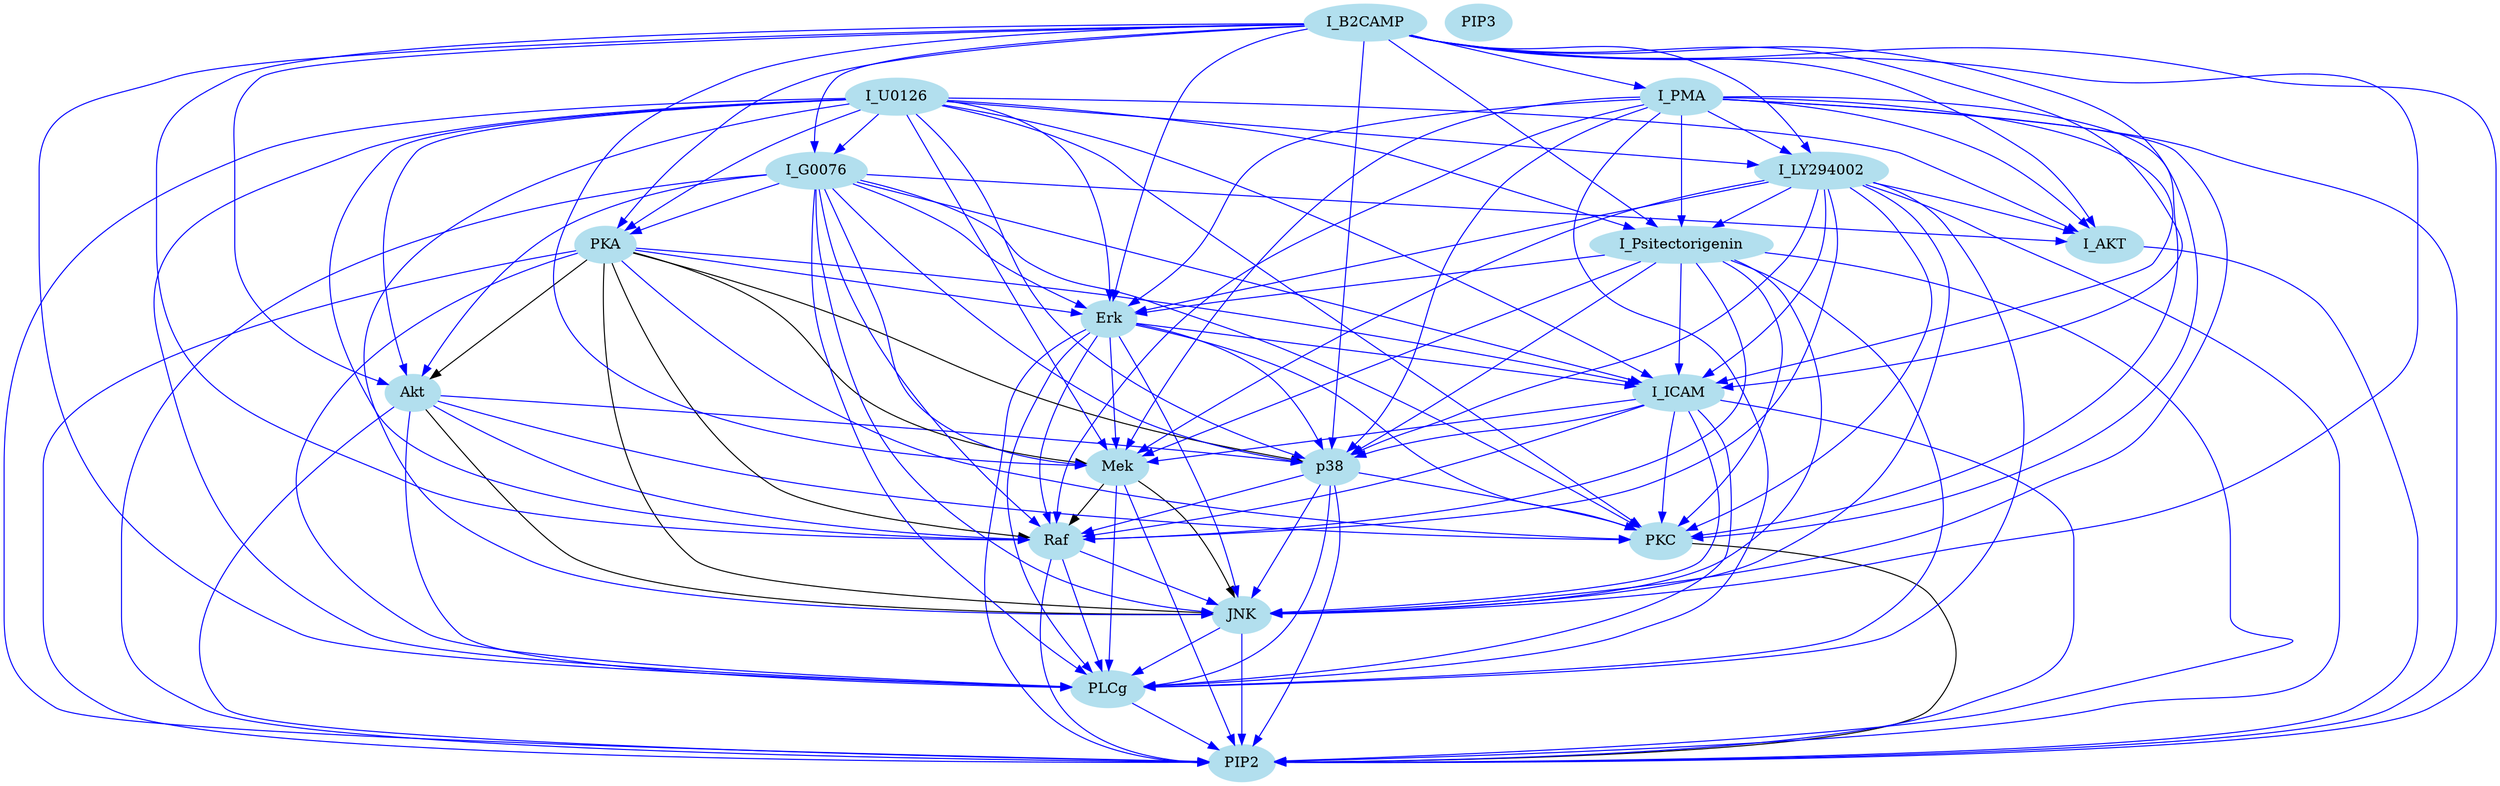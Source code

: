 digraph ofzo {
node [color=lightblue2, style=filled];
edge [color=blue];
"Raf";
"Mek";
"PLCg";
"PIP2";
"PIP3";
"Erk";
"Akt";
"PKA";
"PKC";
"p38";
"JNK";
"I_ICAM";
"I_AKT";
"I_G0076";
"I_Psitectorigenin";
"I_U0126";
"I_LY294002";
"I_PMA";
"I_B2CAMP";
"Raf" -> "PLCg" ;
"Raf" -> "PIP2" ;
"Raf" -> "JNK" ;
"Mek" -> "Raf" [color=black];
"Mek" -> "PLCg" ;
"Mek" -> "PIP2" ;
"Mek" -> "JNK" [color=black];
"PLCg" -> "PIP2" ;
"Erk" -> "Raf" ;
"Erk" -> "Mek" ;
"Erk" -> "PLCg" ;
"Erk" -> "PIP2" ;
"Erk" -> "PKC" ;
"Erk" -> "p38" ;
"Erk" -> "JNK" ;
"Erk" -> "I_ICAM" ;
"Akt" -> "Raf" ;
"Akt" -> "PLCg" ;
"Akt" -> "PIP2" ;
"Akt" -> "PKC" ;
"Akt" -> "p38" ;
"Akt" -> "JNK" [color=black];
"PKA" -> "Raf" [color=black];
"PKA" -> "Mek" [color=black];
"PKA" -> "PLCg" ;
"PKA" -> "PIP2" ;
"PKA" -> "Erk" ;
"PKA" -> "Akt" [color=black];
"PKA" -> "PKC" ;
"PKA" -> "p38" [color=black];
"PKA" -> "JNK" [color=black];
"PKA" -> "I_ICAM" ;
"PKC" -> "PIP2" [color=black];
"p38" -> "Raf" ;
"p38" -> "PLCg" ;
"p38" -> "PIP2" ;
"p38" -> "PKC" ;
"p38" -> "JNK" ;
"JNK" -> "PLCg" ;
"JNK" -> "PIP2" ;
"I_ICAM" -> "Raf" ;
"I_ICAM" -> "Mek" ;
"I_ICAM" -> "PLCg" ;
"I_ICAM" -> "PIP2" ;
"I_ICAM" -> "PKC" ;
"I_ICAM" -> "p38" ;
"I_ICAM" -> "JNK" ;
"I_AKT" -> "PIP2" ;
"I_G0076" -> "Raf" ;
"I_G0076" -> "Mek" ;
"I_G0076" -> "PLCg" ;
"I_G0076" -> "PIP2" ;
"I_G0076" -> "Erk" ;
"I_G0076" -> "Akt" ;
"I_G0076" -> "PKA" ;
"I_G0076" -> "PKC" ;
"I_G0076" -> "p38" ;
"I_G0076" -> "JNK" ;
"I_G0076" -> "I_ICAM" ;
"I_G0076" -> "I_AKT" ;
"I_Psitectorigenin" -> "Raf" ;
"I_Psitectorigenin" -> "Mek" ;
"I_Psitectorigenin" -> "PLCg" ;
"I_Psitectorigenin" -> "PIP2" ;
"I_Psitectorigenin" -> "Erk" ;
"I_Psitectorigenin" -> "PKC" ;
"I_Psitectorigenin" -> "p38" ;
"I_Psitectorigenin" -> "JNK" ;
"I_Psitectorigenin" -> "I_ICAM" ;
"I_U0126" -> "Raf" ;
"I_U0126" -> "Mek" ;
"I_U0126" -> "PLCg" ;
"I_U0126" -> "PIP2" ;
"I_U0126" -> "Erk" ;
"I_U0126" -> "Akt" ;
"I_U0126" -> "PKA" ;
"I_U0126" -> "PKC" ;
"I_U0126" -> "p38" ;
"I_U0126" -> "JNK" ;
"I_U0126" -> "I_ICAM" ;
"I_U0126" -> "I_AKT" ;
"I_U0126" -> "I_G0076" ;
"I_U0126" -> "I_Psitectorigenin" ;
"I_U0126" -> "I_LY294002" ;
"I_LY294002" -> "Raf" ;
"I_LY294002" -> "Mek" ;
"I_LY294002" -> "PLCg" ;
"I_LY294002" -> "PIP2" ;
"I_LY294002" -> "Erk" ;
"I_LY294002" -> "PKC" ;
"I_LY294002" -> "p38" ;
"I_LY294002" -> "JNK" ;
"I_LY294002" -> "I_ICAM" ;
"I_LY294002" -> "I_AKT" ;
"I_LY294002" -> "I_Psitectorigenin" ;
"I_PMA" -> "Raf" ;
"I_PMA" -> "Mek" ;
"I_PMA" -> "PLCg" ;
"I_PMA" -> "PIP2" ;
"I_PMA" -> "Erk" ;
"I_PMA" -> "PKC" ;
"I_PMA" -> "p38" ;
"I_PMA" -> "JNK" ;
"I_PMA" -> "I_ICAM" ;
"I_PMA" -> "I_AKT" ;
"I_PMA" -> "I_Psitectorigenin" ;
"I_PMA" -> "I_LY294002" ;
"I_B2CAMP" -> "Raf" ;
"I_B2CAMP" -> "Mek" ;
"I_B2CAMP" -> "PLCg" ;
"I_B2CAMP" -> "PIP2" ;
"I_B2CAMP" -> "Erk" ;
"I_B2CAMP" -> "Akt" ;
"I_B2CAMP" -> "PKA" ;
"I_B2CAMP" -> "PKC" ;
"I_B2CAMP" -> "p38" ;
"I_B2CAMP" -> "JNK" ;
"I_B2CAMP" -> "I_ICAM" ;
"I_B2CAMP" -> "I_AKT" ;
"I_B2CAMP" -> "I_G0076" ;
"I_B2CAMP" -> "I_Psitectorigenin" ;
"I_B2CAMP" -> "I_LY294002" ;
"I_B2CAMP" -> "I_PMA" ;
}
